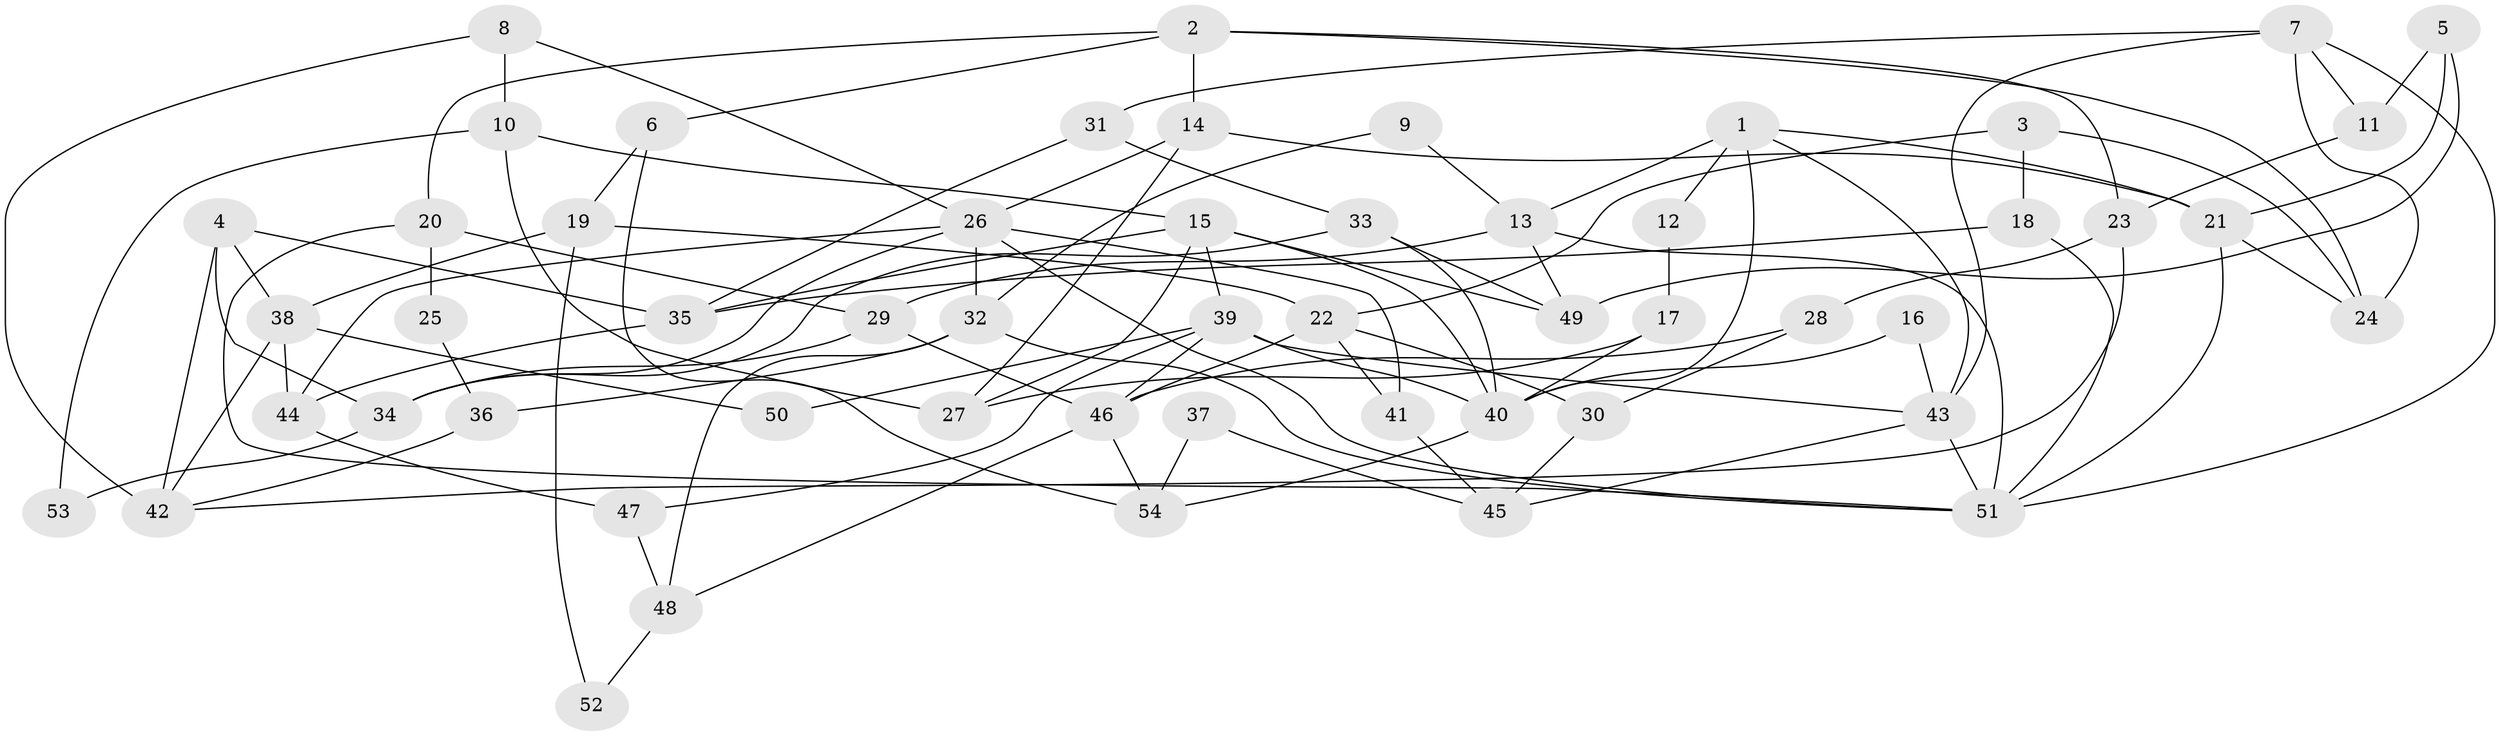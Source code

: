 // Generated by graph-tools (version 1.1) at 2025/02/03/09/25 03:02:08]
// undirected, 54 vertices, 108 edges
graph export_dot {
graph [start="1"]
  node [color=gray90,style=filled];
  1;
  2;
  3;
  4;
  5;
  6;
  7;
  8;
  9;
  10;
  11;
  12;
  13;
  14;
  15;
  16;
  17;
  18;
  19;
  20;
  21;
  22;
  23;
  24;
  25;
  26;
  27;
  28;
  29;
  30;
  31;
  32;
  33;
  34;
  35;
  36;
  37;
  38;
  39;
  40;
  41;
  42;
  43;
  44;
  45;
  46;
  47;
  48;
  49;
  50;
  51;
  52;
  53;
  54;
  1 -- 40;
  1 -- 21;
  1 -- 12;
  1 -- 13;
  1 -- 43;
  2 -- 20;
  2 -- 23;
  2 -- 6;
  2 -- 14;
  2 -- 24;
  3 -- 22;
  3 -- 24;
  3 -- 18;
  4 -- 35;
  4 -- 34;
  4 -- 38;
  4 -- 42;
  5 -- 21;
  5 -- 49;
  5 -- 11;
  6 -- 19;
  6 -- 54;
  7 -- 51;
  7 -- 24;
  7 -- 11;
  7 -- 31;
  7 -- 43;
  8 -- 42;
  8 -- 10;
  8 -- 26;
  9 -- 13;
  9 -- 32;
  10 -- 27;
  10 -- 15;
  10 -- 53;
  11 -- 23;
  12 -- 17;
  13 -- 51;
  13 -- 29;
  13 -- 49;
  14 -- 26;
  14 -- 21;
  14 -- 27;
  15 -- 40;
  15 -- 39;
  15 -- 27;
  15 -- 35;
  15 -- 49;
  16 -- 43;
  16 -- 40;
  17 -- 27;
  17 -- 40;
  18 -- 51;
  18 -- 35;
  19 -- 22;
  19 -- 38;
  19 -- 52;
  20 -- 29;
  20 -- 51;
  20 -- 25;
  21 -- 51;
  21 -- 24;
  22 -- 30;
  22 -- 46;
  22 -- 41;
  23 -- 42;
  23 -- 28;
  25 -- 36;
  26 -- 44;
  26 -- 32;
  26 -- 34;
  26 -- 41;
  26 -- 51;
  28 -- 46;
  28 -- 30;
  29 -- 34;
  29 -- 46;
  30 -- 45;
  31 -- 35;
  31 -- 33;
  32 -- 51;
  32 -- 36;
  32 -- 48;
  33 -- 49;
  33 -- 34;
  33 -- 40;
  34 -- 53;
  35 -- 44;
  36 -- 42;
  37 -- 45;
  37 -- 54;
  38 -- 44;
  38 -- 42;
  38 -- 50;
  39 -- 46;
  39 -- 43;
  39 -- 40;
  39 -- 47;
  39 -- 50;
  40 -- 54;
  41 -- 45;
  43 -- 45;
  43 -- 51;
  44 -- 47;
  46 -- 54;
  46 -- 48;
  47 -- 48;
  48 -- 52;
}
